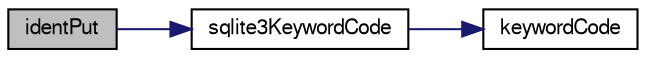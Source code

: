 digraph "identPut"
{
  edge [fontname="FreeSans",fontsize="10",labelfontname="FreeSans",labelfontsize="10"];
  node [fontname="FreeSans",fontsize="10",shape=record];
  rankdir="LR";
  Node139751 [label="identPut",height=0.2,width=0.4,color="black", fillcolor="grey75", style="filled", fontcolor="black"];
  Node139751 -> Node139752 [color="midnightblue",fontsize="10",style="solid",fontname="FreeSans"];
  Node139752 [label="sqlite3KeywordCode",height=0.2,width=0.4,color="black", fillcolor="white", style="filled",URL="$sqlite3_8c.html#a16398c184960984d2f079c417d70c14f"];
  Node139752 -> Node139753 [color="midnightblue",fontsize="10",style="solid",fontname="FreeSans"];
  Node139753 [label="keywordCode",height=0.2,width=0.4,color="black", fillcolor="white", style="filled",URL="$sqlite3_8c.html#aa955bae98c47221b815579359b52335c"];
}
